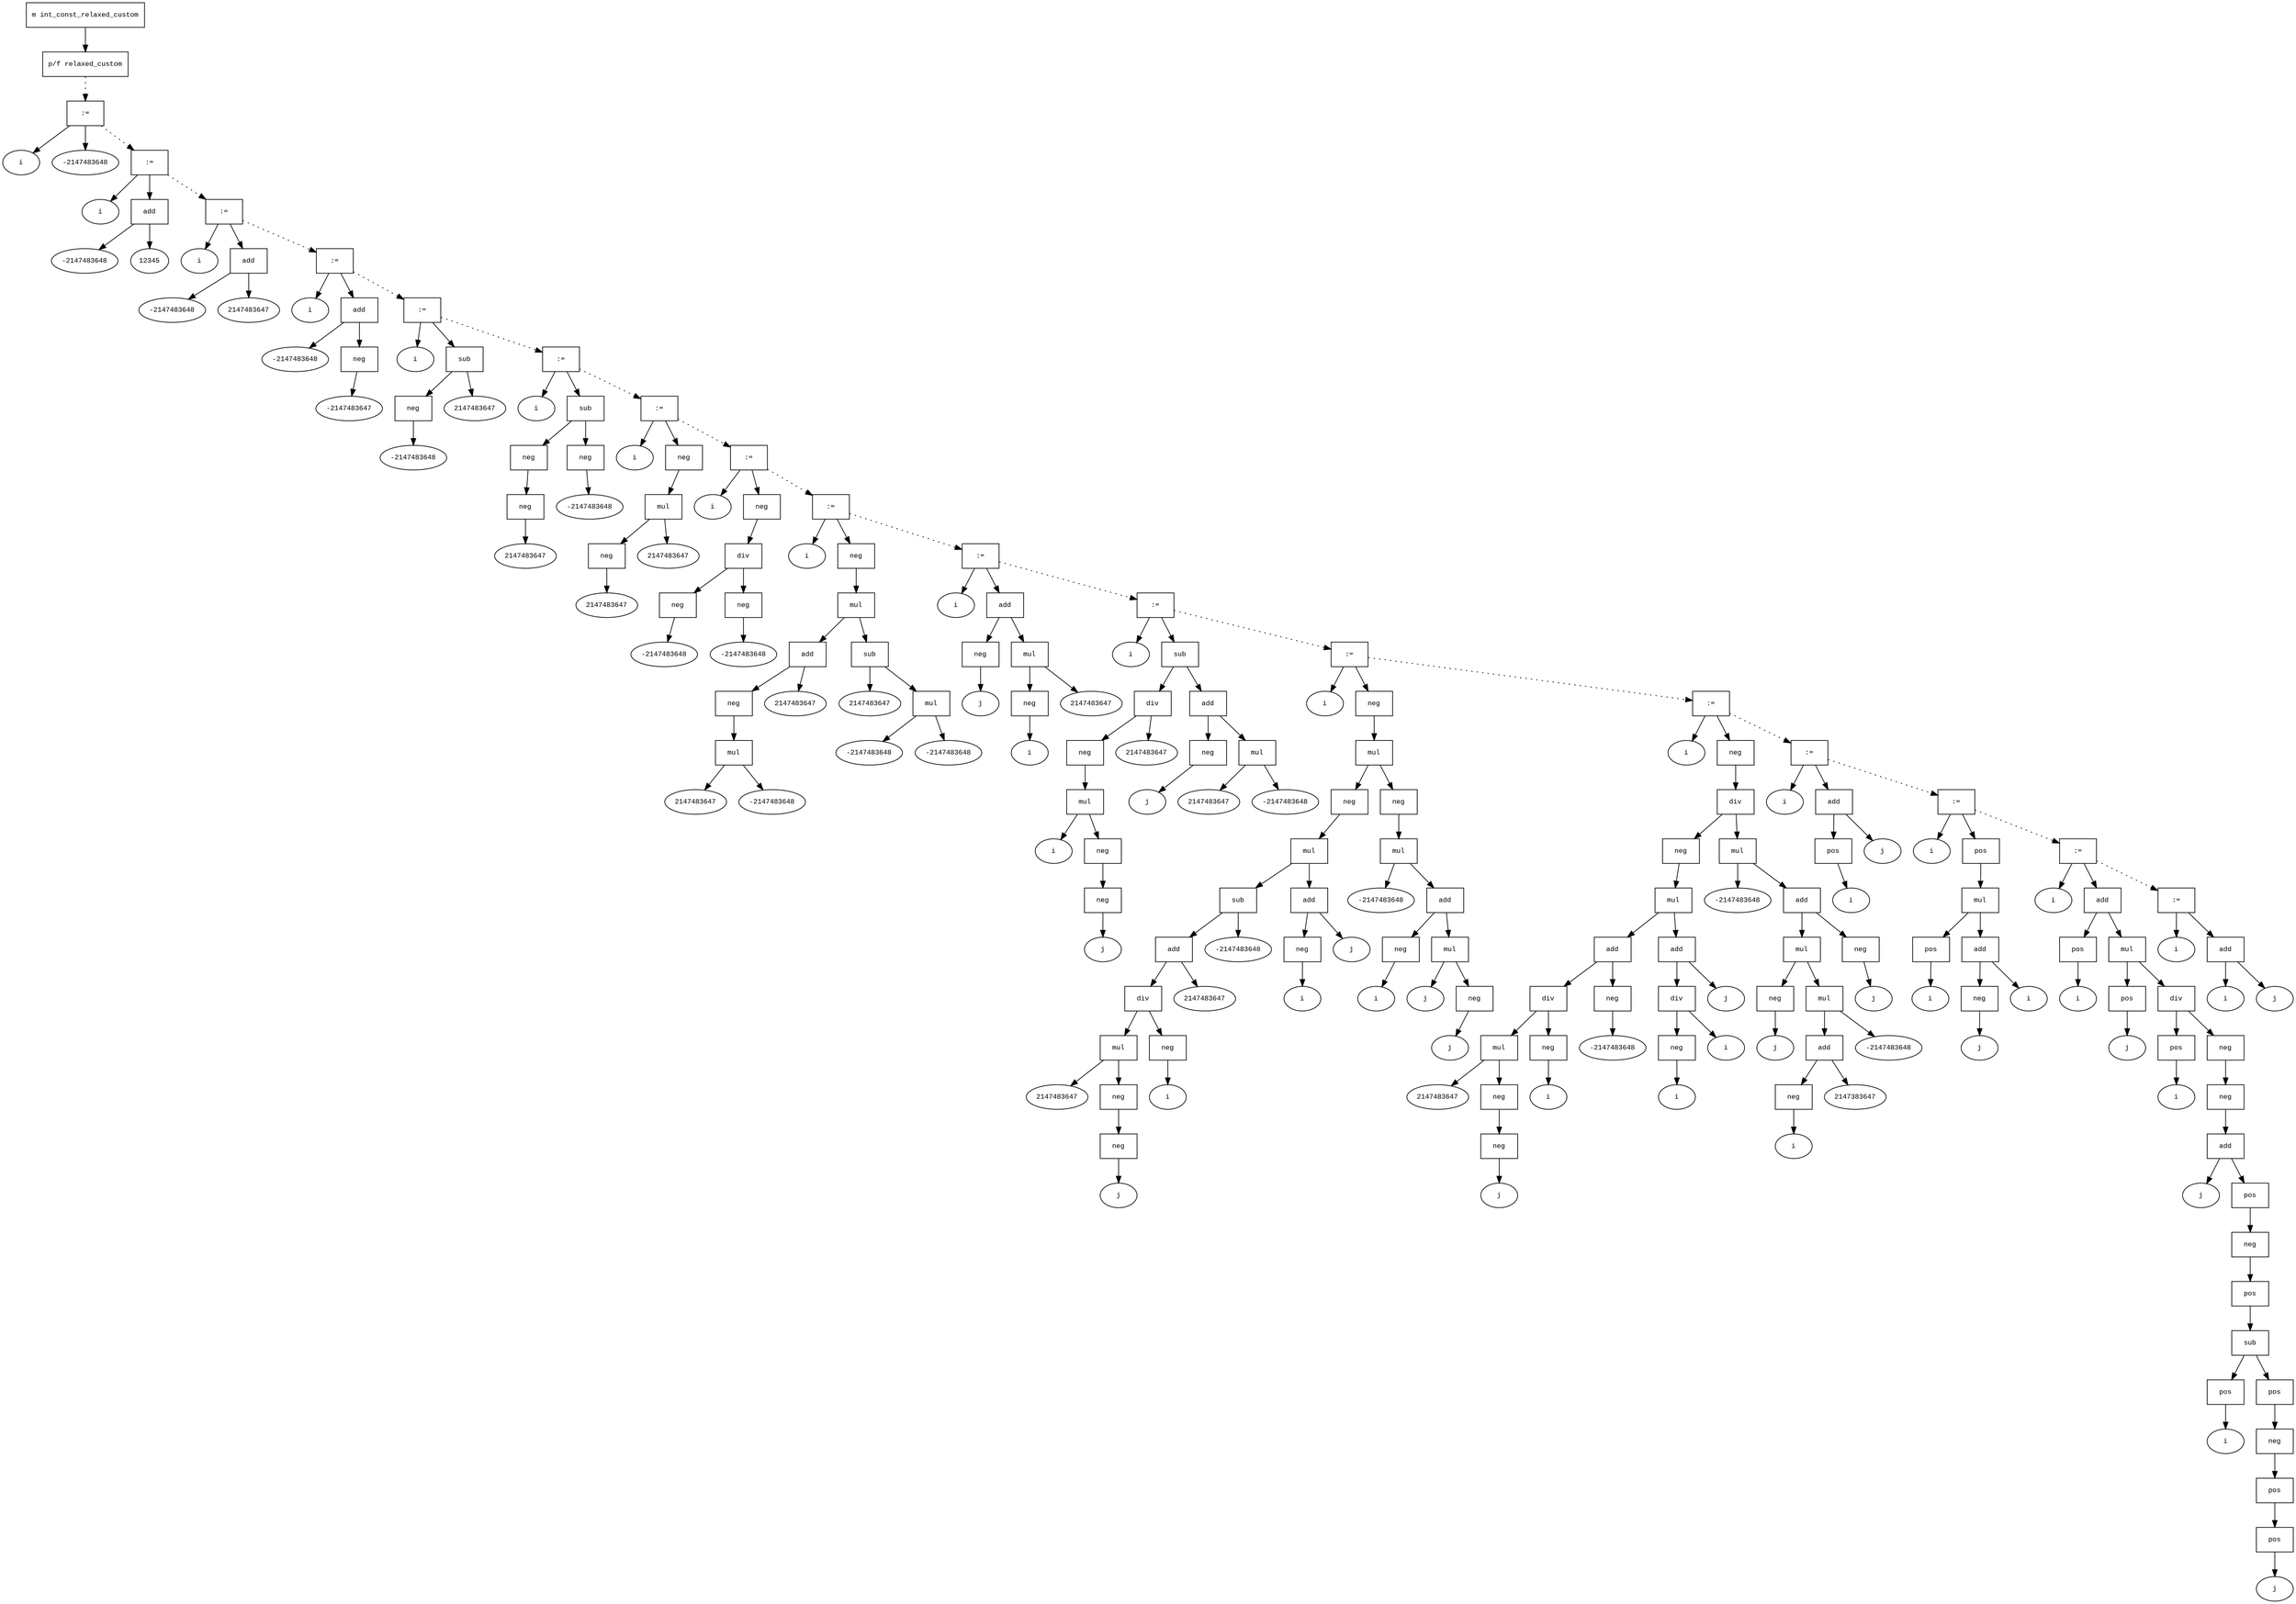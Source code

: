 digraph AST {
  graph [fontname="Times New Roman",fontsize=10];
  node  [fontname="Courier New",fontsize=10];
  edge  [fontname="Times New Roman",fontsize=10];

  node0 [label="m int_const_relaxed_custom",shape=box];
  node1 [label="p/f relaxed_custom",shape=box];
  node5 [label=":=",shape=box];
  node2 [label="i",shape=ellipse];
  node5->node2;
  node4 [label="-2147483648",shape=ellipse];
  node5->node4;
  node1 -> node5 [style=dotted];
  node11 [label=":=",shape=box];
  node6 [label="i",shape=ellipse];
  node11->node6;
  node10 [label="add",shape=box];
  node8 [label="-2147483648",shape=ellipse];
  node10->node8;
  node9 [label="12345",shape=ellipse];
  node10->node9;
  node11->node10;
  node5 -> node11 [style=dotted];
  node17 [label=":=",shape=box];
  node12 [label="i",shape=ellipse];
  node17->node12;
  node16 [label="add",shape=box];
  node14 [label="-2147483648",shape=ellipse];
  node16->node14;
  node15 [label="2147483647",shape=ellipse];
  node16->node15;
  node17->node16;
  node11 -> node17 [style=dotted];
  node25 [label=":=",shape=box];
  node18 [label="i",shape=ellipse];
  node25->node18;
  node24 [label="add",shape=box];
  node20 [label="-2147483648",shape=ellipse];
  node24->node20;
  node23 [label="neg",shape=box];
  node22 [label="-2147483647",shape=ellipse];
  node23->node22;
  node24->node23;
  node25->node24;
  node17 -> node25 [style=dotted];
  node32 [label=":=",shape=box];
  node26 [label="i",shape=ellipse];
  node32->node26;
  node31 [label="sub",shape=box];
  node29 [label="neg",shape=box];
  node28 [label="-2147483648",shape=ellipse];
  node29->node28;
  node31->node29;
  node30 [label="2147483647",shape=ellipse];
  node31->node30;
  node32->node31;
  node25 -> node32 [style=dotted];
  node42 [label=":=",shape=box];
  node33 [label="i",shape=ellipse];
  node42->node33;
  node41 [label="sub",shape=box];
  node37 [label="neg",shape=box];
  node36 [label="neg",shape=box];
  node35 [label="2147483647",shape=ellipse];
  node36->node35;
  node37->node36;
  node41->node37;
  node40 [label="neg",shape=box];
  node39 [label="-2147483648",shape=ellipse];
  node40->node39;
  node41->node40;
  node42->node41;
  node32 -> node42 [style=dotted];
  node50 [label=":=",shape=box];
  node43 [label="i",shape=ellipse];
  node50->node43;
  node49 [label="neg",shape=box];
  node48 [label="mul",shape=box];
  node46 [label="neg",shape=box];
  node45 [label="2147483647",shape=ellipse];
  node46->node45;
  node48->node46;
  node47 [label="2147483647",shape=ellipse];
  node48->node47;
  node49->node48;
  node50->node49;
  node42 -> node50 [style=dotted];
  node60 [label=":=",shape=box];
  node51 [label="i",shape=ellipse];
  node60->node51;
  node59 [label="neg",shape=box];
  node58 [label="div",shape=box];
  node54 [label="neg",shape=box];
  node53 [label="-2147483648",shape=ellipse];
  node54->node53;
  node58->node54;
  node57 [label="neg",shape=box];
  node56 [label="-2147483648",shape=ellipse];
  node57->node56;
  node58->node57;
  node59->node58;
  node60->node59;
  node50 -> node60 [style=dotted];
  node81 [label=":=",shape=box];
  node61 [label="i",shape=ellipse];
  node81->node61;
  node80 [label="neg",shape=box];
  node79 [label="mul",shape=box];
  node69 [label="add",shape=box];
  node67 [label="neg",shape=box];
  node66 [label="mul",shape=box];
  node62 [label="2147483647",shape=ellipse];
  node66->node62;
  node64 [label="-2147483648",shape=ellipse];
  node66->node64;
  node67->node66;
  node69->node67;
  node68 [label="2147483647",shape=ellipse];
  node69->node68;
  node79->node69;
  node78 [label="sub",shape=box];
  node71 [label="2147483647",shape=ellipse];
  node78->node71;
  node77 [label="mul",shape=box];
  node73 [label="-2147483648",shape=ellipse];
  node77->node73;
  node75 [label="-2147483648",shape=ellipse];
  node77->node75;
  node78->node77;
  node79->node78;
  node80->node79;
  node81->node80;
  node60 -> node81 [style=dotted];
  node92 [label=":=",shape=box];
  node82 [label="i",shape=ellipse];
  node92->node82;
  node91 [label="add",shape=box];
  node84 [label="neg",shape=box];
  node83 [label="j",shape=ellipse];
  node84->node83;
  node91->node84;
  node90 [label="mul",shape=box];
  node88 [label="neg",shape=box];
  node85 [label="i",shape=ellipse];
  node88->node85;
  node90->node88;
  node86 [label="2147483647",shape=ellipse];
  node90->node86;
  node91->node90;
  node92->node91;
  node81 -> node92 [style=dotted];
  node114 [label=":=",shape=box];
  node93 [label="i",shape=ellipse];
  node114->node93;
  node113 [label="sub",shape=box];
  node103 [label="div",shape=box];
  node101 [label="neg",shape=box];
  node98 [label="mul",shape=box];
  node94 [label="i",shape=ellipse];
  node98->node94;
  node97 [label="neg",shape=box];
  node96 [label="neg",shape=box];
  node95 [label="j",shape=ellipse];
  node96->node95;
  node97->node96;
  node98->node97;
  node101->node98;
  node103->node101;
  node99 [label="2147483647",shape=ellipse];
  node103->node99;
  node113->node103;
  node112 [label="add",shape=box];
  node105 [label="neg",shape=box];
  node104 [label="j",shape=ellipse];
  node105->node104;
  node112->node105;
  node110 [label="mul",shape=box];
  node106 [label="2147483647",shape=ellipse];
  node110->node106;
  node108 [label="-2147483648",shape=ellipse];
  node110->node108;
  node112->node110;
  node113->node112;
  node114->node113;
  node92 -> node114 [style=dotted];
  node151 [label=":=",shape=box];
  node115 [label="i",shape=ellipse];
  node151->node115;
  node150 [label="neg",shape=box];
  node149 [label="mul",shape=box];
  node135 [label="neg",shape=box];
  node134 [label="mul",shape=box];
  node129 [label="sub",shape=box];
  node126 [label="add",shape=box];
  node124 [label="div",shape=box];
  node120 [label="mul",shape=box];
  node116 [label="2147483647",shape=ellipse];
  node120->node116;
  node119 [label="neg",shape=box];
  node118 [label="neg",shape=box];
  node117 [label="j",shape=ellipse];
  node118->node117;
  node119->node118;
  node120->node119;
  node124->node120;
  node122 [label="neg",shape=box];
  node121 [label="i",shape=ellipse];
  node122->node121;
  node124->node122;
  node126->node124;
  node125 [label="2147483647",shape=ellipse];
  node126->node125;
  node129->node126;
  node128 [label="-2147483648",shape=ellipse];
  node129->node128;
  node134->node129;
  node133 [label="add",shape=box];
  node131 [label="neg",shape=box];
  node130 [label="i",shape=ellipse];
  node131->node130;
  node133->node131;
  node132 [label="j",shape=ellipse];
  node133->node132;
  node134->node133;
  node135->node134;
  node149->node135;
  node148 [label="neg",shape=box];
  node147 [label="mul",shape=box];
  node146 [label="-2147483648",shape=ellipse];
  node147->node146;
  node144 [label="add",shape=box];
  node138 [label="neg",shape=box];
  node137 [label="i",shape=ellipse];
  node138->node137;
  node144->node138;
  node143 [label="mul",shape=box];
  node139 [label="j",shape=ellipse];
  node143->node139;
  node141 [label="neg",shape=box];
  node140 [label="j",shape=ellipse];
  node141->node140;
  node143->node141;
  node144->node143;
  node147->node144;
  node148->node147;
  node149->node148;
  node150->node149;
  node151->node150;
  node114 -> node151 [style=dotted];
  node197 [label=":=",shape=box];
  node152 [label="i",shape=ellipse];
  node197->node152;
  node196 [label="neg",shape=box];
  node195 [label="div",shape=box];
  node174 [label="neg",shape=box];
  node173 [label="mul",shape=box];
  node165 [label="add",shape=box];
  node161 [label="div",shape=box];
  node157 [label="mul",shape=box];
  node153 [label="2147483647",shape=ellipse];
  node157->node153;
  node156 [label="neg",shape=box];
  node155 [label="neg",shape=box];
  node154 [label="j",shape=ellipse];
  node155->node154;
  node156->node155;
  node157->node156;
  node161->node157;
  node159 [label="neg",shape=box];
  node158 [label="i",shape=ellipse];
  node159->node158;
  node161->node159;
  node165->node161;
  node164 [label="neg",shape=box];
  node163 [label="-2147483648",shape=ellipse];
  node164->node163;
  node165->node164;
  node173->node165;
  node172 [label="add",shape=box];
  node170 [label="div",shape=box];
  node169 [label="neg",shape=box];
  node166 [label="i",shape=ellipse];
  node169->node166;
  node170->node169;
  node167 [label="i",shape=ellipse];
  node170->node167;
  node172->node170;
  node171 [label="j",shape=ellipse];
  node172->node171;
  node173->node172;
  node174->node173;
  node195->node174;
  node194 [label="mul",shape=box];
  node192 [label="-2147483648",shape=ellipse];
  node194->node192;
  node190 [label="add",shape=box];
  node187 [label="mul",shape=box];
  node186 [label="neg",shape=box];
  node176 [label="j",shape=ellipse];
  node186->node176;
  node187->node186;
  node184 [label="mul",shape=box];
  node180 [label="add",shape=box];
  node178 [label="neg",shape=box];
  node177 [label="i",shape=ellipse];
  node178->node177;
  node180->node178;
  node179 [label="2147383647",shape=ellipse];
  node180->node179;
  node184->node180;
  node182 [label="-2147483648",shape=ellipse];
  node184->node182;
  node187->node184;
  node190->node187;
  node189 [label="neg",shape=box];
  node188 [label="j",shape=ellipse];
  node189->node188;
  node190->node189;
  node194->node190;
  node195->node194;
  node196->node195;
  node197->node196;
  node151 -> node197 [style=dotted];
  node203 [label=":=",shape=box];
  node198 [label="i",shape=ellipse];
  node203->node198;
  node202 [label="add",shape=box];
  node200 [label="pos",shape=box];
  node199 [label="i",shape=ellipse];
  node200->node199;
  node202->node200;
  node201 [label="j",shape=ellipse];
  node202->node201;
  node203->node202;
  node197 -> node203 [style=dotted];
  node213 [label=":=",shape=box];
  node204 [label="i",shape=ellipse];
  node213->node204;
  node212 [label="pos",shape=box];
  node211 [label="mul",shape=box];
  node206 [label="pos",shape=box];
  node205 [label="i",shape=ellipse];
  node206->node205;
  node211->node206;
  node210 [label="add",shape=box];
  node208 [label="neg",shape=box];
  node207 [label="j",shape=ellipse];
  node208->node207;
  node210->node208;
  node209 [label="i",shape=ellipse];
  node210->node209;
  node211->node210;
  node212->node211;
  node213->node212;
  node203 -> node213 [style=dotted];
  node245 [label=":=",shape=box];
  node214 [label="i",shape=ellipse];
  node245->node214;
  node244 [label="add",shape=box];
  node216 [label="pos",shape=box];
  node215 [label="i",shape=ellipse];
  node216->node215;
  node244->node216;
  node243 [label="mul",shape=box];
  node241 [label="pos",shape=box];
  node217 [label="j",shape=ellipse];
  node241->node217;
  node243->node241;
  node239 [label="div",shape=box];
  node237 [label="pos",shape=box];
  node218 [label="i",shape=ellipse];
  node237->node218;
  node239->node237;
  node235 [label="neg",shape=box];
  node234 [label="neg",shape=box];
  node233 [label="add",shape=box];
  node219 [label="j",shape=ellipse];
  node233->node219;
  node232 [label="pos",shape=box];
  node231 [label="neg",shape=box];
  node230 [label="pos",shape=box];
  node229 [label="sub",shape=box];
  node221 [label="pos",shape=box];
  node220 [label="i",shape=ellipse];
  node221->node220;
  node229->node221;
  node226 [label="pos",shape=box];
  node225 [label="neg",shape=box];
  node224 [label="pos",shape=box];
  node223 [label="pos",shape=box];
  node222 [label="j",shape=ellipse];
  node223->node222;
  node224->node223;
  node225->node224;
  node226->node225;
  node229->node226;
  node230->node229;
  node231->node230;
  node232->node231;
  node233->node232;
  node234->node233;
  node235->node234;
  node239->node235;
  node243->node239;
  node244->node243;
  node245->node244;
  node213 -> node245 [style=dotted];
  node250 [label=":=",shape=box];
  node246 [label="i",shape=ellipse];
  node250->node246;
  node249 [label="add",shape=box];
  node247 [label="i",shape=ellipse];
  node249->node247;
  node248 [label="j",shape=ellipse];
  node249->node248;
  node250->node249;
  node245 -> node250 [style=dotted];
  node0 -> node1;
}
